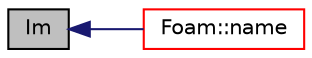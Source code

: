 digraph "Im"
{
  bgcolor="transparent";
  edge [fontname="Helvetica",fontsize="10",labelfontname="Helvetica",labelfontsize="10"];
  node [fontname="Helvetica",fontsize="10",shape=record];
  rankdir="LR";
  Node2663 [label="Im",height=0.2,width=0.4,color="black", fillcolor="grey75", style="filled", fontcolor="black"];
  Node2663 -> Node2664 [dir="back",color="midnightblue",fontsize="10",style="solid",fontname="Helvetica"];
  Node2664 [label="Foam::name",height=0.2,width=0.4,color="red",URL="$a21851.html#adcb0df2bd4953cb6bb390272d8263c3a",tooltip="Return a string representation of a complex. "];
}
